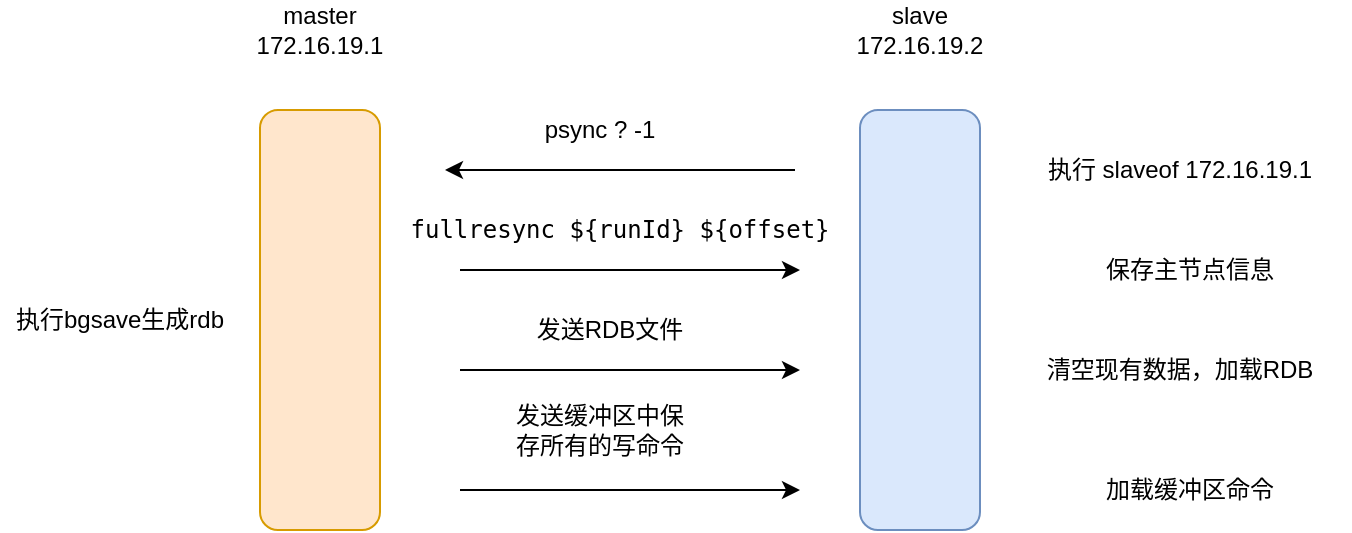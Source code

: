 <mxfile version="14.1.8" type="github">
  <diagram id="LrtfoXHrhHT_ntb2zdAv" name="Page-1">
    <mxGraphModel dx="1426" dy="771" grid="1" gridSize="10" guides="1" tooltips="1" connect="1" arrows="1" fold="1" page="1" pageScale="1" pageWidth="827" pageHeight="1169" math="0" shadow="0">
      <root>
        <mxCell id="0" />
        <mxCell id="1" parent="0" />
        <mxCell id="BwNlmVSKls3WJV9GoDXy-2" value="" style="rounded=1;whiteSpace=wrap;html=1;fillColor=#ffe6cc;strokeColor=#d79b00;" vertex="1" parent="1">
          <mxGeometry x="130" y="180" width="60" height="210" as="geometry" />
        </mxCell>
        <mxCell id="BwNlmVSKls3WJV9GoDXy-6" value="" style="rounded=1;whiteSpace=wrap;html=1;fillColor=#dae8fc;strokeColor=#6c8ebf;" vertex="1" parent="1">
          <mxGeometry x="430" y="180" width="60" height="210" as="geometry" />
        </mxCell>
        <mxCell id="BwNlmVSKls3WJV9GoDXy-8" value="" style="endArrow=none;html=1;startArrow=classic;startFill=1;endFill=0;" edge="1" parent="1">
          <mxGeometry width="50" height="50" relative="1" as="geometry">
            <mxPoint x="222.5" y="210" as="sourcePoint" />
            <mxPoint x="397.5" y="210" as="targetPoint" />
          </mxGeometry>
        </mxCell>
        <mxCell id="BwNlmVSKls3WJV9GoDXy-9" value="" style="endArrow=classic;html=1;" edge="1" parent="1">
          <mxGeometry width="50" height="50" relative="1" as="geometry">
            <mxPoint x="230" y="260" as="sourcePoint" />
            <mxPoint x="400" y="260" as="targetPoint" />
          </mxGeometry>
        </mxCell>
        <mxCell id="BwNlmVSKls3WJV9GoDXy-13" value="psync ? -1" style="text;html=1;strokeColor=none;fillColor=none;align=center;verticalAlign=middle;whiteSpace=wrap;rounded=0;" vertex="1" parent="1">
          <mxGeometry x="250" y="180" width="100" height="20" as="geometry" />
        </mxCell>
        <mxCell id="BwNlmVSKls3WJV9GoDXy-14" value="发送RDB文件" style="text;html=1;strokeColor=none;fillColor=none;align=center;verticalAlign=middle;whiteSpace=wrap;rounded=0;" vertex="1" parent="1">
          <mxGeometry x="260" y="280" width="90" height="20" as="geometry" />
        </mxCell>
        <mxCell id="BwNlmVSKls3WJV9GoDXy-15" value="发送缓冲区中保存所有的写命令" style="text;html=1;strokeColor=none;fillColor=none;align=center;verticalAlign=middle;whiteSpace=wrap;rounded=0;" vertex="1" parent="1">
          <mxGeometry x="255" y="330" width="90" height="20" as="geometry" />
        </mxCell>
        <mxCell id="BwNlmVSKls3WJV9GoDXy-19" value="&lt;pre&gt;fullresync ${runId} ${offset}&lt;/pre&gt;" style="text;html=1;strokeColor=none;fillColor=none;align=center;verticalAlign=middle;whiteSpace=wrap;rounded=0;" vertex="1" parent="1">
          <mxGeometry x="220" y="230" width="180" height="20" as="geometry" />
        </mxCell>
        <mxCell id="BwNlmVSKls3WJV9GoDXy-20" value="" style="endArrow=classic;html=1;" edge="1" parent="1">
          <mxGeometry width="50" height="50" relative="1" as="geometry">
            <mxPoint x="230" y="310" as="sourcePoint" />
            <mxPoint x="400" y="310" as="targetPoint" />
          </mxGeometry>
        </mxCell>
        <mxCell id="BwNlmVSKls3WJV9GoDXy-21" value="" style="endArrow=classic;html=1;" edge="1" parent="1">
          <mxGeometry width="50" height="50" relative="1" as="geometry">
            <mxPoint x="230" y="370" as="sourcePoint" />
            <mxPoint x="400" y="370" as="targetPoint" />
          </mxGeometry>
        </mxCell>
        <mxCell id="BwNlmVSKls3WJV9GoDXy-22" value="执行bgsave生成rdb" style="text;html=1;strokeColor=none;fillColor=none;align=center;verticalAlign=middle;whiteSpace=wrap;rounded=0;" vertex="1" parent="1">
          <mxGeometry y="277.5" width="120" height="15" as="geometry" />
        </mxCell>
        <mxCell id="BwNlmVSKls3WJV9GoDXy-24" value="master&lt;br&gt;172.16.19.1" style="text;html=1;strokeColor=none;fillColor=none;align=center;verticalAlign=middle;whiteSpace=wrap;rounded=0;" vertex="1" parent="1">
          <mxGeometry x="140" y="130" width="40" height="20" as="geometry" />
        </mxCell>
        <mxCell id="BwNlmVSKls3WJV9GoDXy-26" value="slave&lt;br&gt;172.16.19.2" style="text;html=1;strokeColor=none;fillColor=none;align=center;verticalAlign=middle;whiteSpace=wrap;rounded=0;" vertex="1" parent="1">
          <mxGeometry x="440" y="130" width="40" height="20" as="geometry" />
        </mxCell>
        <mxCell id="BwNlmVSKls3WJV9GoDXy-27" value="执行 slaveof 172.16.19.1" style="text;html=1;strokeColor=none;fillColor=none;align=center;verticalAlign=middle;whiteSpace=wrap;rounded=0;" vertex="1" parent="1">
          <mxGeometry x="510" y="200" width="160" height="20" as="geometry" />
        </mxCell>
        <mxCell id="BwNlmVSKls3WJV9GoDXy-28" value="保存主节点信息" style="text;html=1;strokeColor=none;fillColor=none;align=center;verticalAlign=middle;whiteSpace=wrap;rounded=0;" vertex="1" parent="1">
          <mxGeometry x="540" y="250" width="110" height="20" as="geometry" />
        </mxCell>
        <mxCell id="BwNlmVSKls3WJV9GoDXy-29" value="清空现有数据，加载RDB" style="text;html=1;strokeColor=none;fillColor=none;align=center;verticalAlign=middle;whiteSpace=wrap;rounded=0;" vertex="1" parent="1">
          <mxGeometry x="510" y="300" width="160" height="20" as="geometry" />
        </mxCell>
        <mxCell id="BwNlmVSKls3WJV9GoDXy-30" value="加载缓冲区命令" style="text;html=1;strokeColor=none;fillColor=none;align=center;verticalAlign=middle;whiteSpace=wrap;rounded=0;" vertex="1" parent="1">
          <mxGeometry x="515" y="360" width="160" height="20" as="geometry" />
        </mxCell>
      </root>
    </mxGraphModel>
  </diagram>
</mxfile>
